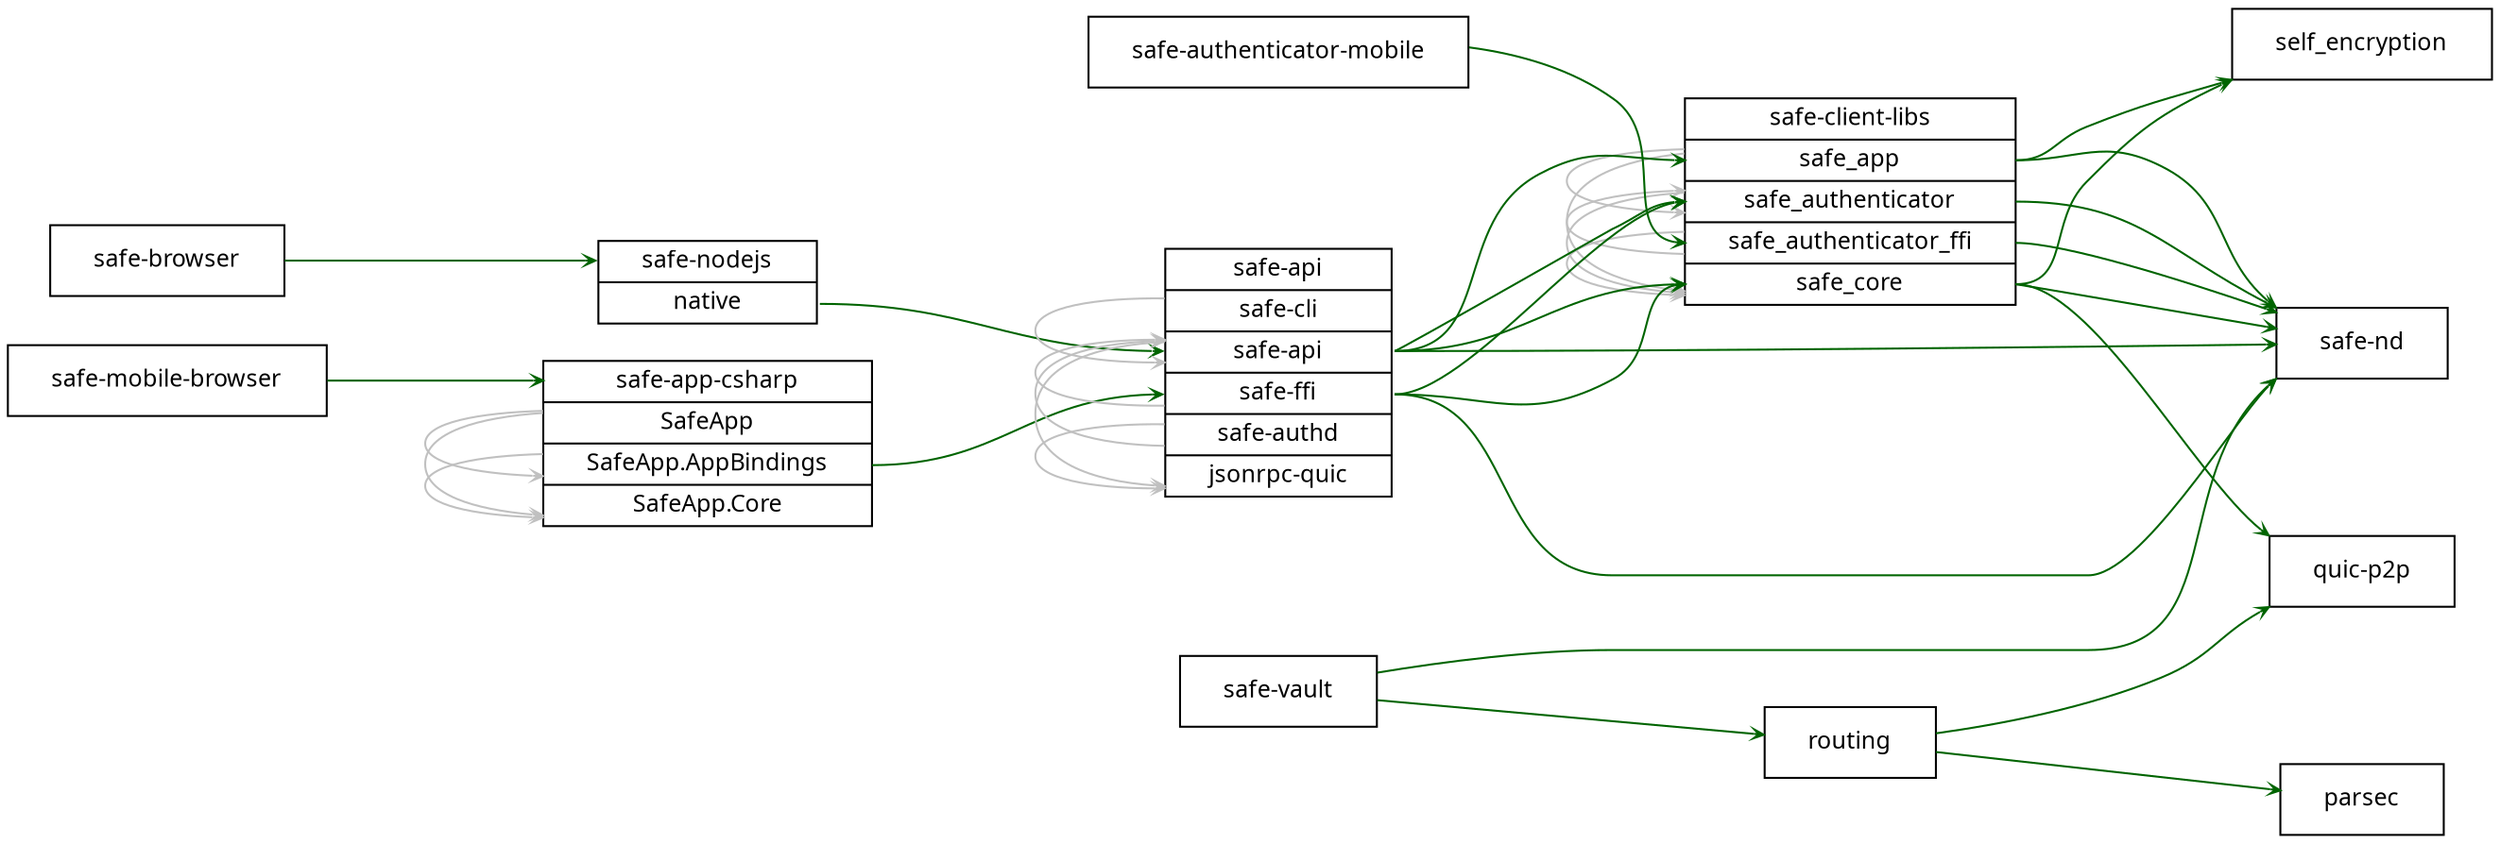 digraph g {
  stylesheet = "./db.css"
  graph[
    rankdir = "LR"
    splines = "spline"
  ];
  node[
    fontsize = "12"
    margin = "0.3,0.06"
    fontname = "verdana"
    shape = "record"
  ];
  edge[
    minlen=3
    color="DarkGreen"
    arrowhead="vee"
    arrowsize=0.5
  ];

"safe-mobile-browser" [
  label = "<K_safe-mobile-browser> \N"
]

"parsec" [
  label = "<K_parsec> \N"
]

"routing" [
  label = "<K_routing> \N"
]

"safe-client-libs" [
  label = "<K_safe-client-libs> \N|<K_safe_app> safe_app|<K_safe_authenticator> safe_authenticator|<K_safe_authenticator_ffi> safe_authenticator_ffi|<K_safe_core> safe_core"
]

"safe-vault" [
  label = "<K_safe-vault> \N"
]

"safe-nd" [
  label = "<K_safe-nd> \N"
]

"quic-p2p" [
  label = "<K_quic-p2p> \N"
]

"safe-nodejs" [
  label = "<K_safe-nodejs> \N|<K_native> native"
]

"safe-app-csharp" [
  label = "<K_safe-app-csharp> \N|<K_SafeApp> SafeApp|<K_SafeApp.AppBindings> SafeApp.AppBindings|<K_SafeApp.Core> SafeApp.Core"
]

"self_encryption" [
  label = "<K_self_encryption> \N"
]

"safe-authenticator-mobile" [
  label = "<K_safe-authenticator-mobile> \N"
]

"safe-api" [
  label = "\N|<K_safe-cli> safe-cli|<K_safe-api> safe-api|<K_safe-ffi> safe-ffi|<K_safe-authd> safe-authd|<K_jsonrpc-quic> jsonrpc-quic"
]

"safe-browser" [
  label = "<K_safe-browser> \N"
]

"safe-app-csharp":"K_SafeApp.AppBindings" -> "safe-app-csharp":"K_SafeApp.Core"	[color="grey"]
"safe-app-csharp":"K_SafeApp.AppBindings" -> "safe-api":"K_safe-ffi"
"safe-mobile-browser":"K_safe-mobile-browser" -> "safe-app-csharp":"K_safe-app-csharp"
"safe-client-libs":"K_safe_app" -> "safe-nd":"K_safe-nd"
"safe-client-libs":"K_safe_app" -> "safe-client-libs":"K_safe_authenticator"	[color="grey"]
"safe-client-libs":"K_safe_app" -> "safe-client-libs":"K_safe_core"	[color="grey"]
"safe-client-libs":"K_safe_app" -> "self_encryption":"K_self_encryption"
"safe-client-libs":"K_safe_core" -> "quic-p2p":"K_quic-p2p"
"safe-client-libs":"K_safe_core" -> "safe-nd":"K_safe-nd"
"safe-client-libs":"K_safe_core" -> "self_encryption":"K_self_encryption"
"routing":"K_routing" -> "parsec":"K_parsec"
"routing":"K_routing" -> "quic-p2p":"K_quic-p2p"
"safe-api":"K_safe-authd" -> "safe-api":"K_jsonrpc-quic"	[color="grey"]
"safe-api":"K_safe-authd" -> "safe-api":"K_safe-api"	[color="grey"]
"safe-app-csharp":"K_SafeApp" -> "safe-app-csharp":"K_SafeApp.AppBindings"	[color="grey"]
"safe-app-csharp":"K_SafeApp" -> "safe-app-csharp":"K_SafeApp.Core"	[color="grey"]
"safe-vault":"K_safe-vault" -> "routing":"K_routing"
"safe-vault":"K_safe-vault" -> "safe-nd":"K_safe-nd"
"safe-api":"K_safe-ffi" -> "safe-api":"K_safe-api"	[color="grey"]
"safe-api":"K_safe-ffi" -> "safe-nd":"K_safe-nd"
"safe-api":"K_safe-ffi" -> "safe-client-libs":"K_safe_authenticator"
"safe-api":"K_safe-ffi" -> "safe-client-libs":"K_safe_core"
"safe-nodejs":"K_native" -> "safe-api":"K_safe-api"
"safe-client-libs":"K_safe_authenticator" -> "safe-nd":"K_safe-nd"
"safe-client-libs":"K_safe_authenticator" -> "safe-client-libs":"K_safe_core"	[color="grey"]
"safe-client-libs":"K_safe_authenticator_ffi" -> "safe-nd":"K_safe-nd"
"safe-client-libs":"K_safe_authenticator_ffi" -> "safe-client-libs":"K_safe_authenticator"	[color="grey"]
"safe-client-libs":"K_safe_authenticator_ffi" -> "safe-client-libs":"K_safe_core"	[color="grey"]
"safe-api":"K_safe-cli" -> "safe-api":"K_safe-api"	[color="grey"]
"safe-api":"K_safe-api" -> "safe-api":"K_jsonrpc-quic"	[color="grey"]
"safe-api":"K_safe-api" -> "safe-nd":"K_safe-nd"
"safe-api":"K_safe-api" -> "safe-client-libs":"K_safe_app"
"safe-api":"K_safe-api" -> "safe-client-libs":"K_safe_authenticator"
"safe-api":"K_safe-api" -> "safe-client-libs":"K_safe_core"
"safe-authenticator-mobile":"K_safe-authenticator-mobile" -> "safe-client-libs":"K_safe_authenticator_ffi"
"safe-browser":"K_safe-browser" -> "safe-nodejs":"K_safe-nodejs"
}
